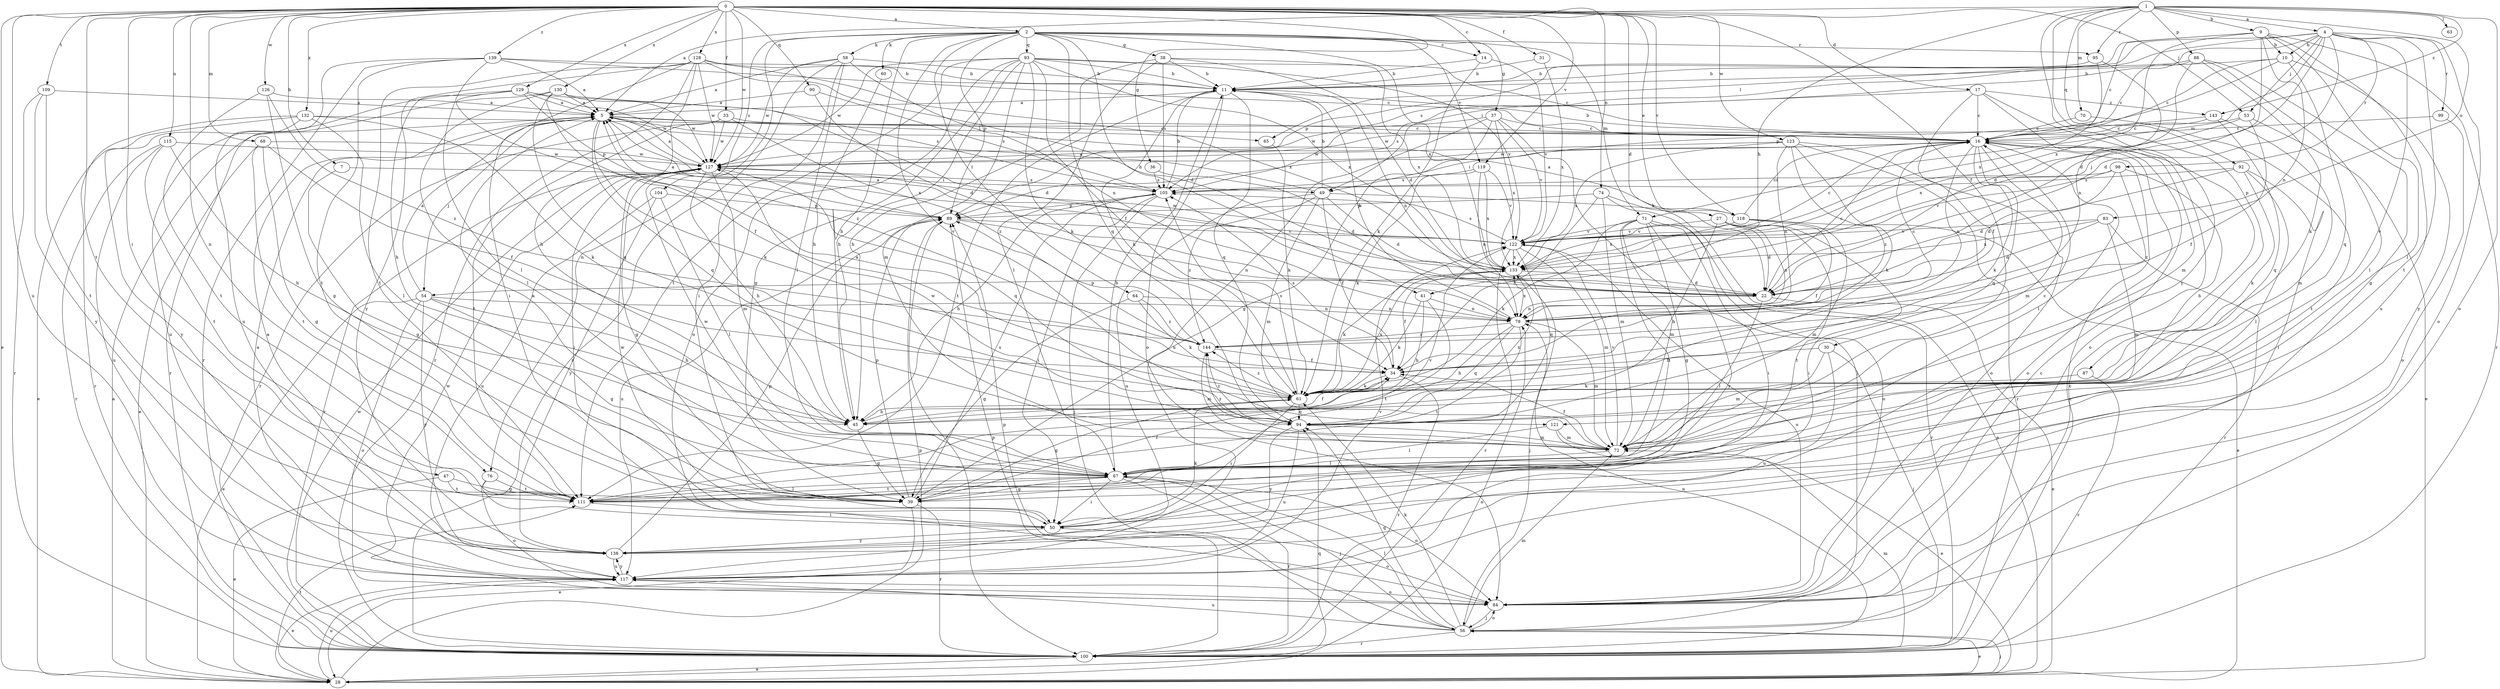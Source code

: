 strict digraph  {
0;
1;
2;
4;
5;
7;
9;
10;
11;
14;
16;
17;
22;
27;
28;
30;
31;
33;
34;
36;
37;
38;
39;
41;
45;
47;
49;
50;
53;
54;
56;
58;
60;
61;
63;
64;
65;
67;
68;
70;
71;
72;
74;
76;
78;
83;
84;
87;
88;
89;
90;
92;
93;
94;
95;
98;
99;
100;
104;
105;
109;
111;
115;
117;
118;
119;
121;
122;
123;
126;
127;
128;
129;
130;
132;
133;
138;
139;
143;
144;
0 -> 2  [label=a];
0 -> 7  [label=b];
0 -> 14  [label=c];
0 -> 17  [label=d];
0 -> 22  [label=d];
0 -> 27  [label=e];
0 -> 28  [label=e];
0 -> 30  [label=f];
0 -> 31  [label=f];
0 -> 33  [label=f];
0 -> 36  [label=g];
0 -> 47  [label=i];
0 -> 53  [label=j];
0 -> 68  [label=m];
0 -> 74  [label=n];
0 -> 76  [label=n];
0 -> 90  [label=q];
0 -> 109  [label=t];
0 -> 111  [label=t];
0 -> 115  [label=u];
0 -> 117  [label=u];
0 -> 118  [label=v];
0 -> 119  [label=v];
0 -> 123  [label=w];
0 -> 126  [label=w];
0 -> 127  [label=w];
0 -> 128  [label=x];
0 -> 129  [label=x];
0 -> 130  [label=x];
0 -> 132  [label=x];
0 -> 139  [label=z];
1 -> 4  [label=a];
1 -> 5  [label=a];
1 -> 9  [label=b];
1 -> 41  [label=h];
1 -> 63  [label=l];
1 -> 70  [label=m];
1 -> 83  [label=o];
1 -> 84  [label=o];
1 -> 87  [label=p];
1 -> 88  [label=p];
1 -> 92  [label=q];
1 -> 95  [label=r];
1 -> 138  [label=y];
1 -> 143  [label=z];
2 -> 14  [label=c];
2 -> 37  [label=g];
2 -> 38  [label=g];
2 -> 41  [label=h];
2 -> 45  [label=h];
2 -> 58  [label=k];
2 -> 60  [label=k];
2 -> 64  [label=l];
2 -> 71  [label=m];
2 -> 76  [label=n];
2 -> 89  [label=p];
2 -> 93  [label=q];
2 -> 94  [label=q];
2 -> 95  [label=r];
2 -> 104  [label=s];
2 -> 119  [label=v];
2 -> 121  [label=v];
2 -> 133  [label=x];
4 -> 10  [label=b];
4 -> 22  [label=d];
4 -> 49  [label=i];
4 -> 53  [label=j];
4 -> 54  [label=j];
4 -> 65  [label=l];
4 -> 71  [label=m];
4 -> 84  [label=o];
4 -> 98  [label=r];
4 -> 99  [label=r];
4 -> 105  [label=s];
4 -> 111  [label=t];
4 -> 121  [label=v];
5 -> 16  [label=c];
5 -> 54  [label=j];
5 -> 61  [label=k];
5 -> 65  [label=l];
5 -> 94  [label=q];
5 -> 133  [label=x];
7 -> 39  [label=g];
7 -> 49  [label=i];
9 -> 10  [label=b];
9 -> 16  [label=c];
9 -> 22  [label=d];
9 -> 67  [label=l];
9 -> 78  [label=n];
9 -> 89  [label=p];
9 -> 100  [label=r];
9 -> 117  [label=u];
9 -> 133  [label=x];
10 -> 11  [label=b];
10 -> 16  [label=c];
10 -> 89  [label=p];
10 -> 94  [label=q];
10 -> 138  [label=y];
11 -> 5  [label=a];
11 -> 61  [label=k];
11 -> 78  [label=n];
11 -> 84  [label=o];
11 -> 94  [label=q];
11 -> 111  [label=t];
14 -> 11  [label=b];
14 -> 61  [label=k];
14 -> 122  [label=v];
16 -> 11  [label=b];
16 -> 49  [label=i];
16 -> 61  [label=k];
16 -> 67  [label=l];
16 -> 72  [label=m];
16 -> 78  [label=n];
16 -> 84  [label=o];
16 -> 94  [label=q];
16 -> 127  [label=w];
17 -> 16  [label=c];
17 -> 34  [label=f];
17 -> 72  [label=m];
17 -> 84  [label=o];
17 -> 105  [label=s];
17 -> 143  [label=z];
22 -> 16  [label=c];
22 -> 28  [label=e];
22 -> 67  [label=l];
22 -> 78  [label=n];
27 -> 22  [label=d];
27 -> 45  [label=h];
27 -> 50  [label=i];
27 -> 78  [label=n];
27 -> 111  [label=t];
27 -> 122  [label=v];
28 -> 5  [label=a];
28 -> 56  [label=j];
28 -> 78  [label=n];
28 -> 89  [label=p];
28 -> 94  [label=q];
28 -> 111  [label=t];
28 -> 117  [label=u];
30 -> 34  [label=f];
30 -> 56  [label=j];
30 -> 72  [label=m];
30 -> 117  [label=u];
31 -> 11  [label=b];
31 -> 133  [label=x];
33 -> 16  [label=c];
33 -> 100  [label=r];
33 -> 111  [label=t];
33 -> 127  [label=w];
33 -> 144  [label=z];
34 -> 61  [label=k];
34 -> 100  [label=r];
34 -> 105  [label=s];
36 -> 22  [label=d];
36 -> 105  [label=s];
37 -> 16  [label=c];
37 -> 39  [label=g];
37 -> 56  [label=j];
37 -> 117  [label=u];
37 -> 122  [label=v];
37 -> 127  [label=w];
37 -> 133  [label=x];
38 -> 11  [label=b];
38 -> 22  [label=d];
38 -> 45  [label=h];
38 -> 67  [label=l];
38 -> 105  [label=s];
38 -> 133  [label=x];
39 -> 28  [label=e];
39 -> 34  [label=f];
39 -> 89  [label=p];
39 -> 100  [label=r];
39 -> 105  [label=s];
41 -> 45  [label=h];
41 -> 61  [label=k];
41 -> 78  [label=n];
41 -> 111  [label=t];
45 -> 34  [label=f];
45 -> 39  [label=g];
47 -> 28  [label=e];
47 -> 39  [label=g];
47 -> 111  [label=t];
49 -> 5  [label=a];
49 -> 11  [label=b];
49 -> 22  [label=d];
49 -> 34  [label=f];
49 -> 72  [label=m];
49 -> 117  [label=u];
49 -> 144  [label=z];
49 -> 118  [label=k];
50 -> 61  [label=k];
50 -> 84  [label=o];
50 -> 127  [label=w];
50 -> 138  [label=y];
53 -> 16  [label=c];
53 -> 28  [label=e];
53 -> 34  [label=f];
53 -> 133  [label=x];
54 -> 5  [label=a];
54 -> 28  [label=e];
54 -> 39  [label=g];
54 -> 45  [label=h];
54 -> 78  [label=n];
54 -> 84  [label=o];
54 -> 138  [label=y];
56 -> 16  [label=c];
56 -> 28  [label=e];
56 -> 61  [label=k];
56 -> 67  [label=l];
56 -> 72  [label=m];
56 -> 84  [label=o];
56 -> 89  [label=p];
56 -> 94  [label=q];
56 -> 100  [label=r];
56 -> 117  [label=u];
58 -> 5  [label=a];
58 -> 11  [label=b];
58 -> 50  [label=i];
58 -> 67  [label=l];
58 -> 78  [label=n];
58 -> 100  [label=r];
58 -> 127  [label=w];
60 -> 45  [label=h];
61 -> 5  [label=a];
61 -> 39  [label=g];
61 -> 45  [label=h];
61 -> 50  [label=i];
61 -> 94  [label=q];
61 -> 105  [label=s];
61 -> 133  [label=x];
61 -> 144  [label=z];
64 -> 39  [label=g];
64 -> 61  [label=k];
64 -> 78  [label=n];
64 -> 144  [label=z];
65 -> 61  [label=k];
67 -> 5  [label=a];
67 -> 11  [label=b];
67 -> 39  [label=g];
67 -> 50  [label=i];
67 -> 56  [label=j];
67 -> 84  [label=o];
67 -> 100  [label=r];
67 -> 111  [label=t];
67 -> 122  [label=v];
67 -> 127  [label=w];
68 -> 28  [label=e];
68 -> 34  [label=f];
68 -> 39  [label=g];
68 -> 111  [label=t];
68 -> 127  [label=w];
70 -> 16  [label=c];
70 -> 111  [label=t];
71 -> 39  [label=g];
71 -> 50  [label=i];
71 -> 61  [label=k];
71 -> 72  [label=m];
71 -> 100  [label=r];
71 -> 111  [label=t];
71 -> 122  [label=v];
71 -> 138  [label=y];
72 -> 16  [label=c];
72 -> 34  [label=f];
72 -> 67  [label=l];
72 -> 122  [label=v];
72 -> 144  [label=z];
74 -> 28  [label=e];
74 -> 34  [label=f];
74 -> 72  [label=m];
74 -> 84  [label=o];
74 -> 89  [label=p];
76 -> 50  [label=i];
76 -> 84  [label=o];
76 -> 111  [label=t];
78 -> 11  [label=b];
78 -> 16  [label=c];
78 -> 45  [label=h];
78 -> 72  [label=m];
78 -> 94  [label=q];
78 -> 111  [label=t];
78 -> 133  [label=x];
78 -> 144  [label=z];
83 -> 22  [label=d];
83 -> 72  [label=m];
83 -> 100  [label=r];
83 -> 122  [label=v];
83 -> 133  [label=x];
84 -> 16  [label=c];
84 -> 56  [label=j];
84 -> 127  [label=w];
87 -> 61  [label=k];
87 -> 100  [label=r];
88 -> 11  [label=b];
88 -> 16  [label=c];
88 -> 22  [label=d];
88 -> 39  [label=g];
88 -> 61  [label=k];
88 -> 67  [label=l];
89 -> 5  [label=a];
89 -> 78  [label=n];
89 -> 100  [label=r];
89 -> 117  [label=u];
89 -> 122  [label=v];
90 -> 5  [label=a];
90 -> 22  [label=d];
90 -> 105  [label=s];
92 -> 22  [label=d];
92 -> 50  [label=i];
92 -> 61  [label=k];
92 -> 67  [label=l];
92 -> 105  [label=s];
93 -> 11  [label=b];
93 -> 16  [label=c];
93 -> 34  [label=f];
93 -> 39  [label=g];
93 -> 45  [label=h];
93 -> 61  [label=k];
93 -> 72  [label=m];
93 -> 84  [label=o];
93 -> 111  [label=t];
93 -> 122  [label=v];
93 -> 127  [label=w];
93 -> 133  [label=x];
94 -> 72  [label=m];
94 -> 117  [label=u];
94 -> 127  [label=w];
94 -> 133  [label=x];
94 -> 138  [label=y];
94 -> 144  [label=z];
95 -> 11  [label=b];
95 -> 78  [label=n];
95 -> 133  [label=x];
98 -> 22  [label=d];
98 -> 45  [label=h];
98 -> 105  [label=s];
98 -> 122  [label=v];
98 -> 144  [label=z];
99 -> 16  [label=c];
99 -> 84  [label=o];
100 -> 16  [label=c];
100 -> 28  [label=e];
100 -> 72  [label=m];
100 -> 78  [label=n];
100 -> 89  [label=p];
100 -> 127  [label=w];
104 -> 67  [label=l];
104 -> 89  [label=p];
104 -> 117  [label=u];
104 -> 138  [label=y];
105 -> 11  [label=b];
105 -> 45  [label=h];
105 -> 50  [label=i];
105 -> 56  [label=j];
105 -> 89  [label=p];
109 -> 5  [label=a];
109 -> 100  [label=r];
109 -> 111  [label=t];
109 -> 138  [label=y];
111 -> 50  [label=i];
111 -> 67  [label=l];
115 -> 45  [label=h];
115 -> 100  [label=r];
115 -> 111  [label=t];
115 -> 117  [label=u];
115 -> 127  [label=w];
117 -> 5  [label=a];
117 -> 28  [label=e];
117 -> 84  [label=o];
117 -> 122  [label=v];
117 -> 138  [label=y];
118 -> 5  [label=a];
118 -> 16  [label=c];
118 -> 28  [label=e];
118 -> 34  [label=f];
118 -> 72  [label=m];
118 -> 122  [label=v];
118 -> 133  [label=x];
119 -> 61  [label=k];
119 -> 78  [label=n];
119 -> 105  [label=s];
119 -> 122  [label=v];
119 -> 133  [label=x];
121 -> 28  [label=e];
121 -> 67  [label=l];
121 -> 72  [label=m];
122 -> 5  [label=a];
122 -> 16  [label=c];
122 -> 72  [label=m];
122 -> 84  [label=o];
122 -> 94  [label=q];
122 -> 100  [label=r];
122 -> 105  [label=s];
122 -> 127  [label=w];
122 -> 133  [label=x];
123 -> 61  [label=k];
123 -> 78  [label=n];
123 -> 84  [label=o];
123 -> 100  [label=r];
123 -> 127  [label=w];
123 -> 133  [label=x];
123 -> 144  [label=z];
126 -> 5  [label=a];
126 -> 39  [label=g];
126 -> 111  [label=t];
126 -> 144  [label=z];
127 -> 5  [label=a];
127 -> 39  [label=g];
127 -> 45  [label=h];
127 -> 50  [label=i];
127 -> 72  [label=m];
127 -> 94  [label=q];
127 -> 100  [label=r];
127 -> 105  [label=s];
128 -> 11  [label=b];
128 -> 22  [label=d];
128 -> 45  [label=h];
128 -> 50  [label=i];
128 -> 100  [label=r];
128 -> 111  [label=t];
128 -> 127  [label=w];
128 -> 133  [label=x];
128 -> 138  [label=y];
129 -> 5  [label=a];
129 -> 45  [label=h];
129 -> 89  [label=p];
129 -> 105  [label=s];
129 -> 117  [label=u];
129 -> 127  [label=w];
129 -> 144  [label=z];
130 -> 5  [label=a];
130 -> 22  [label=d];
130 -> 34  [label=f];
130 -> 67  [label=l];
130 -> 94  [label=q];
130 -> 100  [label=r];
130 -> 127  [label=w];
132 -> 16  [label=c];
132 -> 28  [label=e];
132 -> 61  [label=k];
132 -> 67  [label=l];
132 -> 100  [label=r];
132 -> 138  [label=y];
133 -> 22  [label=d];
133 -> 34  [label=f];
133 -> 56  [label=j];
133 -> 61  [label=k];
138 -> 5  [label=a];
138 -> 89  [label=p];
138 -> 117  [label=u];
139 -> 5  [label=a];
139 -> 11  [label=b];
139 -> 16  [label=c];
139 -> 67  [label=l];
139 -> 100  [label=r];
139 -> 111  [label=t];
139 -> 117  [label=u];
143 -> 16  [label=c];
143 -> 72  [label=m];
143 -> 94  [label=q];
143 -> 127  [label=w];
144 -> 34  [label=f];
144 -> 72  [label=m];
144 -> 89  [label=p];
}
